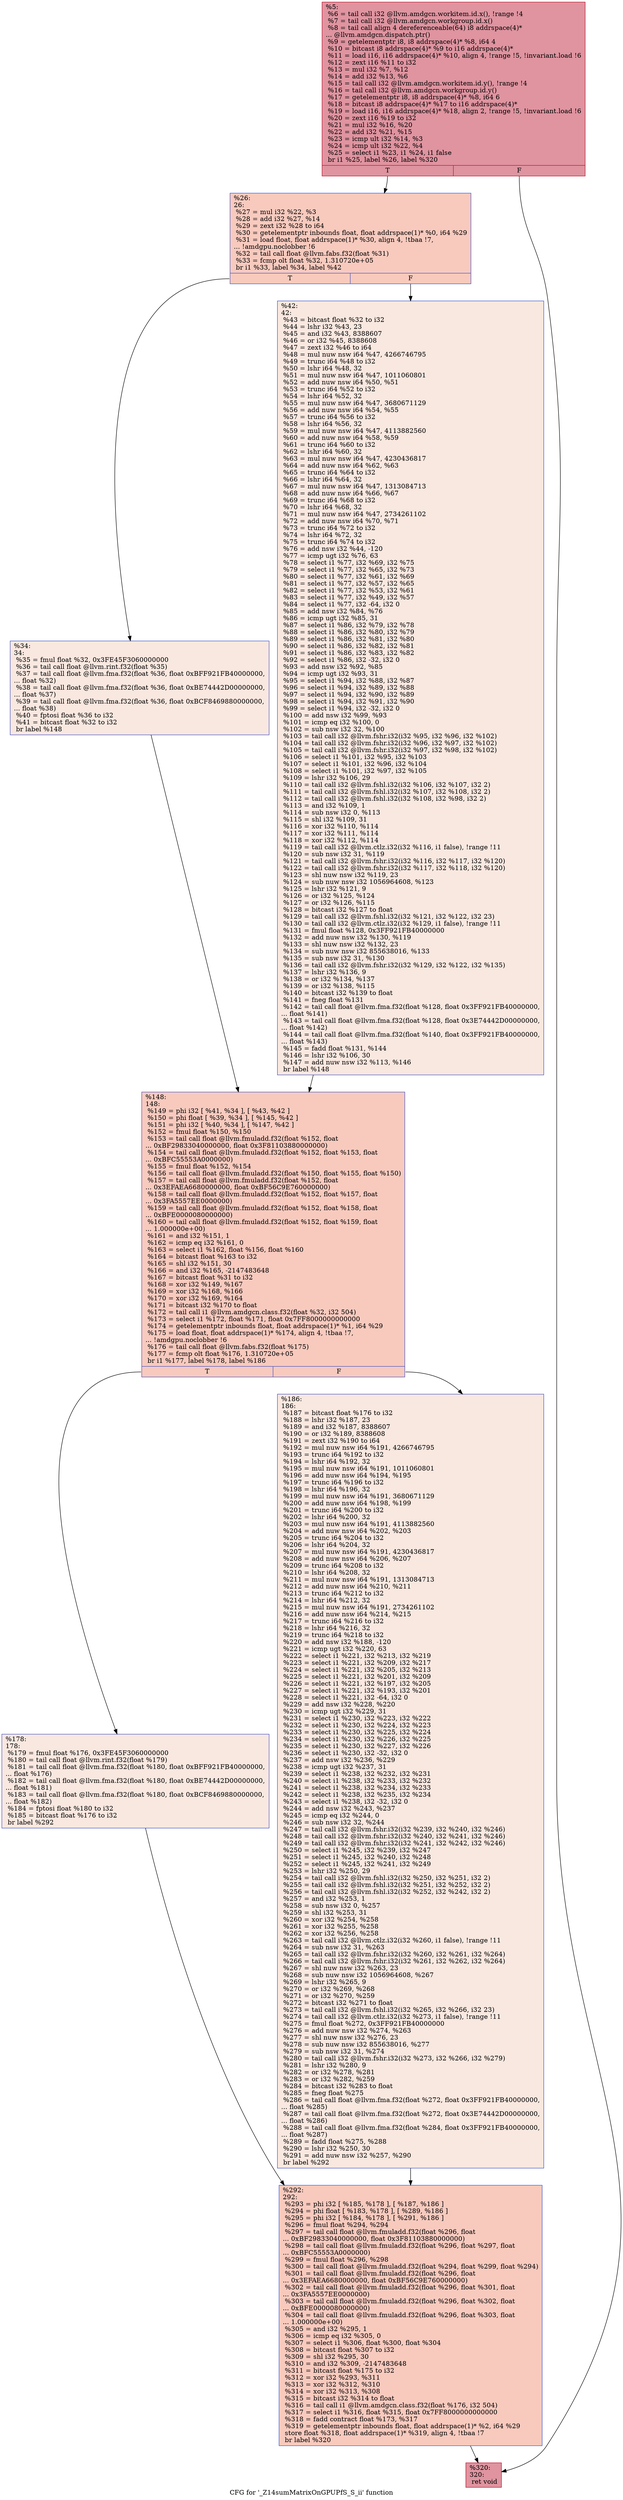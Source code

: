 digraph "CFG for '_Z14sumMatrixOnGPUPfS_S_ii' function" {
	label="CFG for '_Z14sumMatrixOnGPUPfS_S_ii' function";

	Node0x4fc64d0 [shape=record,color="#b70d28ff", style=filled, fillcolor="#b70d2870",label="{%5:\l  %6 = tail call i32 @llvm.amdgcn.workitem.id.x(), !range !4\l  %7 = tail call i32 @llvm.amdgcn.workgroup.id.x()\l  %8 = tail call align 4 dereferenceable(64) i8 addrspace(4)*\l... @llvm.amdgcn.dispatch.ptr()\l  %9 = getelementptr i8, i8 addrspace(4)* %8, i64 4\l  %10 = bitcast i8 addrspace(4)* %9 to i16 addrspace(4)*\l  %11 = load i16, i16 addrspace(4)* %10, align 4, !range !5, !invariant.load !6\l  %12 = zext i16 %11 to i32\l  %13 = mul i32 %7, %12\l  %14 = add i32 %13, %6\l  %15 = tail call i32 @llvm.amdgcn.workitem.id.y(), !range !4\l  %16 = tail call i32 @llvm.amdgcn.workgroup.id.y()\l  %17 = getelementptr i8, i8 addrspace(4)* %8, i64 6\l  %18 = bitcast i8 addrspace(4)* %17 to i16 addrspace(4)*\l  %19 = load i16, i16 addrspace(4)* %18, align 2, !range !5, !invariant.load !6\l  %20 = zext i16 %19 to i32\l  %21 = mul i32 %16, %20\l  %22 = add i32 %21, %15\l  %23 = icmp ult i32 %14, %3\l  %24 = icmp ult i32 %22, %4\l  %25 = select i1 %23, i1 %24, i1 false\l  br i1 %25, label %26, label %320\l|{<s0>T|<s1>F}}"];
	Node0x4fc64d0:s0 -> Node0x4fc9f30;
	Node0x4fc64d0:s1 -> Node0x4fc9fc0;
	Node0x4fc9f30 [shape=record,color="#3d50c3ff", style=filled, fillcolor="#ef886b70",label="{%26:\l26:                                               \l  %27 = mul i32 %22, %3\l  %28 = add i32 %27, %14\l  %29 = zext i32 %28 to i64\l  %30 = getelementptr inbounds float, float addrspace(1)* %0, i64 %29\l  %31 = load float, float addrspace(1)* %30, align 4, !tbaa !7,\l... !amdgpu.noclobber !6\l  %32 = tail call float @llvm.fabs.f32(float %31)\l  %33 = fcmp olt float %32, 1.310720e+05\l  br i1 %33, label %34, label %42\l|{<s0>T|<s1>F}}"];
	Node0x4fc9f30:s0 -> Node0x4fcb330;
	Node0x4fc9f30:s1 -> Node0x4fcb380;
	Node0x4fcb330 [shape=record,color="#3d50c3ff", style=filled, fillcolor="#f1ccb870",label="{%34:\l34:                                               \l  %35 = fmul float %32, 0x3FE45F3060000000\l  %36 = tail call float @llvm.rint.f32(float %35)\l  %37 = tail call float @llvm.fma.f32(float %36, float 0xBFF921FB40000000,\l... float %32)\l  %38 = tail call float @llvm.fma.f32(float %36, float 0xBE74442D00000000,\l... float %37)\l  %39 = tail call float @llvm.fma.f32(float %36, float 0xBCF8469880000000,\l... float %38)\l  %40 = fptosi float %36 to i32\l  %41 = bitcast float %32 to i32\l  br label %148\l}"];
	Node0x4fcb330 -> Node0x4fcbe30;
	Node0x4fcb380 [shape=record,color="#3d50c3ff", style=filled, fillcolor="#f1ccb870",label="{%42:\l42:                                               \l  %43 = bitcast float %32 to i32\l  %44 = lshr i32 %43, 23\l  %45 = and i32 %43, 8388607\l  %46 = or i32 %45, 8388608\l  %47 = zext i32 %46 to i64\l  %48 = mul nuw nsw i64 %47, 4266746795\l  %49 = trunc i64 %48 to i32\l  %50 = lshr i64 %48, 32\l  %51 = mul nuw nsw i64 %47, 1011060801\l  %52 = add nuw nsw i64 %50, %51\l  %53 = trunc i64 %52 to i32\l  %54 = lshr i64 %52, 32\l  %55 = mul nuw nsw i64 %47, 3680671129\l  %56 = add nuw nsw i64 %54, %55\l  %57 = trunc i64 %56 to i32\l  %58 = lshr i64 %56, 32\l  %59 = mul nuw nsw i64 %47, 4113882560\l  %60 = add nuw nsw i64 %58, %59\l  %61 = trunc i64 %60 to i32\l  %62 = lshr i64 %60, 32\l  %63 = mul nuw nsw i64 %47, 4230436817\l  %64 = add nuw nsw i64 %62, %63\l  %65 = trunc i64 %64 to i32\l  %66 = lshr i64 %64, 32\l  %67 = mul nuw nsw i64 %47, 1313084713\l  %68 = add nuw nsw i64 %66, %67\l  %69 = trunc i64 %68 to i32\l  %70 = lshr i64 %68, 32\l  %71 = mul nuw nsw i64 %47, 2734261102\l  %72 = add nuw nsw i64 %70, %71\l  %73 = trunc i64 %72 to i32\l  %74 = lshr i64 %72, 32\l  %75 = trunc i64 %74 to i32\l  %76 = add nsw i32 %44, -120\l  %77 = icmp ugt i32 %76, 63\l  %78 = select i1 %77, i32 %69, i32 %75\l  %79 = select i1 %77, i32 %65, i32 %73\l  %80 = select i1 %77, i32 %61, i32 %69\l  %81 = select i1 %77, i32 %57, i32 %65\l  %82 = select i1 %77, i32 %53, i32 %61\l  %83 = select i1 %77, i32 %49, i32 %57\l  %84 = select i1 %77, i32 -64, i32 0\l  %85 = add nsw i32 %84, %76\l  %86 = icmp ugt i32 %85, 31\l  %87 = select i1 %86, i32 %79, i32 %78\l  %88 = select i1 %86, i32 %80, i32 %79\l  %89 = select i1 %86, i32 %81, i32 %80\l  %90 = select i1 %86, i32 %82, i32 %81\l  %91 = select i1 %86, i32 %83, i32 %82\l  %92 = select i1 %86, i32 -32, i32 0\l  %93 = add nsw i32 %92, %85\l  %94 = icmp ugt i32 %93, 31\l  %95 = select i1 %94, i32 %88, i32 %87\l  %96 = select i1 %94, i32 %89, i32 %88\l  %97 = select i1 %94, i32 %90, i32 %89\l  %98 = select i1 %94, i32 %91, i32 %90\l  %99 = select i1 %94, i32 -32, i32 0\l  %100 = add nsw i32 %99, %93\l  %101 = icmp eq i32 %100, 0\l  %102 = sub nsw i32 32, %100\l  %103 = tail call i32 @llvm.fshr.i32(i32 %95, i32 %96, i32 %102)\l  %104 = tail call i32 @llvm.fshr.i32(i32 %96, i32 %97, i32 %102)\l  %105 = tail call i32 @llvm.fshr.i32(i32 %97, i32 %98, i32 %102)\l  %106 = select i1 %101, i32 %95, i32 %103\l  %107 = select i1 %101, i32 %96, i32 %104\l  %108 = select i1 %101, i32 %97, i32 %105\l  %109 = lshr i32 %106, 29\l  %110 = tail call i32 @llvm.fshl.i32(i32 %106, i32 %107, i32 2)\l  %111 = tail call i32 @llvm.fshl.i32(i32 %107, i32 %108, i32 2)\l  %112 = tail call i32 @llvm.fshl.i32(i32 %108, i32 %98, i32 2)\l  %113 = and i32 %109, 1\l  %114 = sub nsw i32 0, %113\l  %115 = shl i32 %109, 31\l  %116 = xor i32 %110, %114\l  %117 = xor i32 %111, %114\l  %118 = xor i32 %112, %114\l  %119 = tail call i32 @llvm.ctlz.i32(i32 %116, i1 false), !range !11\l  %120 = sub nsw i32 31, %119\l  %121 = tail call i32 @llvm.fshr.i32(i32 %116, i32 %117, i32 %120)\l  %122 = tail call i32 @llvm.fshr.i32(i32 %117, i32 %118, i32 %120)\l  %123 = shl nuw nsw i32 %119, 23\l  %124 = sub nuw nsw i32 1056964608, %123\l  %125 = lshr i32 %121, 9\l  %126 = or i32 %125, %124\l  %127 = or i32 %126, %115\l  %128 = bitcast i32 %127 to float\l  %129 = tail call i32 @llvm.fshl.i32(i32 %121, i32 %122, i32 23)\l  %130 = tail call i32 @llvm.ctlz.i32(i32 %129, i1 false), !range !11\l  %131 = fmul float %128, 0x3FF921FB40000000\l  %132 = add nuw nsw i32 %130, %119\l  %133 = shl nuw nsw i32 %132, 23\l  %134 = sub nuw nsw i32 855638016, %133\l  %135 = sub nsw i32 31, %130\l  %136 = tail call i32 @llvm.fshr.i32(i32 %129, i32 %122, i32 %135)\l  %137 = lshr i32 %136, 9\l  %138 = or i32 %134, %137\l  %139 = or i32 %138, %115\l  %140 = bitcast i32 %139 to float\l  %141 = fneg float %131\l  %142 = tail call float @llvm.fma.f32(float %128, float 0x3FF921FB40000000,\l... float %141)\l  %143 = tail call float @llvm.fma.f32(float %128, float 0x3E74442D00000000,\l... float %142)\l  %144 = tail call float @llvm.fma.f32(float %140, float 0x3FF921FB40000000,\l... float %143)\l  %145 = fadd float %131, %144\l  %146 = lshr i32 %106, 30\l  %147 = add nuw nsw i32 %113, %146\l  br label %148\l}"];
	Node0x4fcb380 -> Node0x4fcbe30;
	Node0x4fcbe30 [shape=record,color="#3d50c3ff", style=filled, fillcolor="#ef886b70",label="{%148:\l148:                                              \l  %149 = phi i32 [ %41, %34 ], [ %43, %42 ]\l  %150 = phi float [ %39, %34 ], [ %145, %42 ]\l  %151 = phi i32 [ %40, %34 ], [ %147, %42 ]\l  %152 = fmul float %150, %150\l  %153 = tail call float @llvm.fmuladd.f32(float %152, float\l... 0xBF29833040000000, float 0x3F81103880000000)\l  %154 = tail call float @llvm.fmuladd.f32(float %152, float %153, float\l... 0xBFC55553A0000000)\l  %155 = fmul float %152, %154\l  %156 = tail call float @llvm.fmuladd.f32(float %150, float %155, float %150)\l  %157 = tail call float @llvm.fmuladd.f32(float %152, float\l... 0x3EFAEA6680000000, float 0xBF56C9E760000000)\l  %158 = tail call float @llvm.fmuladd.f32(float %152, float %157, float\l... 0x3FA5557EE0000000)\l  %159 = tail call float @llvm.fmuladd.f32(float %152, float %158, float\l... 0xBFE0000080000000)\l  %160 = tail call float @llvm.fmuladd.f32(float %152, float %159, float\l... 1.000000e+00)\l  %161 = and i32 %151, 1\l  %162 = icmp eq i32 %161, 0\l  %163 = select i1 %162, float %156, float %160\l  %164 = bitcast float %163 to i32\l  %165 = shl i32 %151, 30\l  %166 = and i32 %165, -2147483648\l  %167 = bitcast float %31 to i32\l  %168 = xor i32 %149, %167\l  %169 = xor i32 %168, %166\l  %170 = xor i32 %169, %164\l  %171 = bitcast i32 %170 to float\l  %172 = tail call i1 @llvm.amdgcn.class.f32(float %32, i32 504)\l  %173 = select i1 %172, float %171, float 0x7FF8000000000000\l  %174 = getelementptr inbounds float, float addrspace(1)* %1, i64 %29\l  %175 = load float, float addrspace(1)* %174, align 4, !tbaa !7,\l... !amdgpu.noclobber !6\l  %176 = tail call float @llvm.fabs.f32(float %175)\l  %177 = fcmp olt float %176, 1.310720e+05\l  br i1 %177, label %178, label %186\l|{<s0>T|<s1>F}}"];
	Node0x4fcbe30:s0 -> Node0x4fd3bf0;
	Node0x4fcbe30:s1 -> Node0x4fd3c80;
	Node0x4fd3bf0 [shape=record,color="#3d50c3ff", style=filled, fillcolor="#f1ccb870",label="{%178:\l178:                                              \l  %179 = fmul float %176, 0x3FE45F3060000000\l  %180 = tail call float @llvm.rint.f32(float %179)\l  %181 = tail call float @llvm.fma.f32(float %180, float 0xBFF921FB40000000,\l... float %176)\l  %182 = tail call float @llvm.fma.f32(float %180, float 0xBE74442D00000000,\l... float %181)\l  %183 = tail call float @llvm.fma.f32(float %180, float 0xBCF8469880000000,\l... float %182)\l  %184 = fptosi float %180 to i32\l  %185 = bitcast float %176 to i32\l  br label %292\l}"];
	Node0x4fd3bf0 -> Node0x4fd43b0;
	Node0x4fd3c80 [shape=record,color="#3d50c3ff", style=filled, fillcolor="#f1ccb870",label="{%186:\l186:                                              \l  %187 = bitcast float %176 to i32\l  %188 = lshr i32 %187, 23\l  %189 = and i32 %187, 8388607\l  %190 = or i32 %189, 8388608\l  %191 = zext i32 %190 to i64\l  %192 = mul nuw nsw i64 %191, 4266746795\l  %193 = trunc i64 %192 to i32\l  %194 = lshr i64 %192, 32\l  %195 = mul nuw nsw i64 %191, 1011060801\l  %196 = add nuw nsw i64 %194, %195\l  %197 = trunc i64 %196 to i32\l  %198 = lshr i64 %196, 32\l  %199 = mul nuw nsw i64 %191, 3680671129\l  %200 = add nuw nsw i64 %198, %199\l  %201 = trunc i64 %200 to i32\l  %202 = lshr i64 %200, 32\l  %203 = mul nuw nsw i64 %191, 4113882560\l  %204 = add nuw nsw i64 %202, %203\l  %205 = trunc i64 %204 to i32\l  %206 = lshr i64 %204, 32\l  %207 = mul nuw nsw i64 %191, 4230436817\l  %208 = add nuw nsw i64 %206, %207\l  %209 = trunc i64 %208 to i32\l  %210 = lshr i64 %208, 32\l  %211 = mul nuw nsw i64 %191, 1313084713\l  %212 = add nuw nsw i64 %210, %211\l  %213 = trunc i64 %212 to i32\l  %214 = lshr i64 %212, 32\l  %215 = mul nuw nsw i64 %191, 2734261102\l  %216 = add nuw nsw i64 %214, %215\l  %217 = trunc i64 %216 to i32\l  %218 = lshr i64 %216, 32\l  %219 = trunc i64 %218 to i32\l  %220 = add nsw i32 %188, -120\l  %221 = icmp ugt i32 %220, 63\l  %222 = select i1 %221, i32 %213, i32 %219\l  %223 = select i1 %221, i32 %209, i32 %217\l  %224 = select i1 %221, i32 %205, i32 %213\l  %225 = select i1 %221, i32 %201, i32 %209\l  %226 = select i1 %221, i32 %197, i32 %205\l  %227 = select i1 %221, i32 %193, i32 %201\l  %228 = select i1 %221, i32 -64, i32 0\l  %229 = add nsw i32 %228, %220\l  %230 = icmp ugt i32 %229, 31\l  %231 = select i1 %230, i32 %223, i32 %222\l  %232 = select i1 %230, i32 %224, i32 %223\l  %233 = select i1 %230, i32 %225, i32 %224\l  %234 = select i1 %230, i32 %226, i32 %225\l  %235 = select i1 %230, i32 %227, i32 %226\l  %236 = select i1 %230, i32 -32, i32 0\l  %237 = add nsw i32 %236, %229\l  %238 = icmp ugt i32 %237, 31\l  %239 = select i1 %238, i32 %232, i32 %231\l  %240 = select i1 %238, i32 %233, i32 %232\l  %241 = select i1 %238, i32 %234, i32 %233\l  %242 = select i1 %238, i32 %235, i32 %234\l  %243 = select i1 %238, i32 -32, i32 0\l  %244 = add nsw i32 %243, %237\l  %245 = icmp eq i32 %244, 0\l  %246 = sub nsw i32 32, %244\l  %247 = tail call i32 @llvm.fshr.i32(i32 %239, i32 %240, i32 %246)\l  %248 = tail call i32 @llvm.fshr.i32(i32 %240, i32 %241, i32 %246)\l  %249 = tail call i32 @llvm.fshr.i32(i32 %241, i32 %242, i32 %246)\l  %250 = select i1 %245, i32 %239, i32 %247\l  %251 = select i1 %245, i32 %240, i32 %248\l  %252 = select i1 %245, i32 %241, i32 %249\l  %253 = lshr i32 %250, 29\l  %254 = tail call i32 @llvm.fshl.i32(i32 %250, i32 %251, i32 2)\l  %255 = tail call i32 @llvm.fshl.i32(i32 %251, i32 %252, i32 2)\l  %256 = tail call i32 @llvm.fshl.i32(i32 %252, i32 %242, i32 2)\l  %257 = and i32 %253, 1\l  %258 = sub nsw i32 0, %257\l  %259 = shl i32 %253, 31\l  %260 = xor i32 %254, %258\l  %261 = xor i32 %255, %258\l  %262 = xor i32 %256, %258\l  %263 = tail call i32 @llvm.ctlz.i32(i32 %260, i1 false), !range !11\l  %264 = sub nsw i32 31, %263\l  %265 = tail call i32 @llvm.fshr.i32(i32 %260, i32 %261, i32 %264)\l  %266 = tail call i32 @llvm.fshr.i32(i32 %261, i32 %262, i32 %264)\l  %267 = shl nuw nsw i32 %263, 23\l  %268 = sub nuw nsw i32 1056964608, %267\l  %269 = lshr i32 %265, 9\l  %270 = or i32 %269, %268\l  %271 = or i32 %270, %259\l  %272 = bitcast i32 %271 to float\l  %273 = tail call i32 @llvm.fshl.i32(i32 %265, i32 %266, i32 23)\l  %274 = tail call i32 @llvm.ctlz.i32(i32 %273, i1 false), !range !11\l  %275 = fmul float %272, 0x3FF921FB40000000\l  %276 = add nuw nsw i32 %274, %263\l  %277 = shl nuw nsw i32 %276, 23\l  %278 = sub nuw nsw i32 855638016, %277\l  %279 = sub nsw i32 31, %274\l  %280 = tail call i32 @llvm.fshr.i32(i32 %273, i32 %266, i32 %279)\l  %281 = lshr i32 %280, 9\l  %282 = or i32 %278, %281\l  %283 = or i32 %282, %259\l  %284 = bitcast i32 %283 to float\l  %285 = fneg float %275\l  %286 = tail call float @llvm.fma.f32(float %272, float 0x3FF921FB40000000,\l... float %285)\l  %287 = tail call float @llvm.fma.f32(float %272, float 0x3E74442D00000000,\l... float %286)\l  %288 = tail call float @llvm.fma.f32(float %284, float 0x3FF921FB40000000,\l... float %287)\l  %289 = fadd float %275, %288\l  %290 = lshr i32 %250, 30\l  %291 = add nuw nsw i32 %257, %290\l  br label %292\l}"];
	Node0x4fd3c80 -> Node0x4fd43b0;
	Node0x4fd43b0 [shape=record,color="#3d50c3ff", style=filled, fillcolor="#ef886b70",label="{%292:\l292:                                              \l  %293 = phi i32 [ %185, %178 ], [ %187, %186 ]\l  %294 = phi float [ %183, %178 ], [ %289, %186 ]\l  %295 = phi i32 [ %184, %178 ], [ %291, %186 ]\l  %296 = fmul float %294, %294\l  %297 = tail call float @llvm.fmuladd.f32(float %296, float\l... 0xBF29833040000000, float 0x3F81103880000000)\l  %298 = tail call float @llvm.fmuladd.f32(float %296, float %297, float\l... 0xBFC55553A0000000)\l  %299 = fmul float %296, %298\l  %300 = tail call float @llvm.fmuladd.f32(float %294, float %299, float %294)\l  %301 = tail call float @llvm.fmuladd.f32(float %296, float\l... 0x3EFAEA6680000000, float 0xBF56C9E760000000)\l  %302 = tail call float @llvm.fmuladd.f32(float %296, float %301, float\l... 0x3FA5557EE0000000)\l  %303 = tail call float @llvm.fmuladd.f32(float %296, float %302, float\l... 0xBFE0000080000000)\l  %304 = tail call float @llvm.fmuladd.f32(float %296, float %303, float\l... 1.000000e+00)\l  %305 = and i32 %295, 1\l  %306 = icmp eq i32 %305, 0\l  %307 = select i1 %306, float %300, float %304\l  %308 = bitcast float %307 to i32\l  %309 = shl i32 %295, 30\l  %310 = and i32 %309, -2147483648\l  %311 = bitcast float %175 to i32\l  %312 = xor i32 %293, %311\l  %313 = xor i32 %312, %310\l  %314 = xor i32 %313, %308\l  %315 = bitcast i32 %314 to float\l  %316 = tail call i1 @llvm.amdgcn.class.f32(float %176, i32 504)\l  %317 = select i1 %316, float %315, float 0x7FF8000000000000\l  %318 = fadd contract float %173, %317\l  %319 = getelementptr inbounds float, float addrspace(1)* %2, i64 %29\l  store float %318, float addrspace(1)* %319, align 4, !tbaa !7\l  br label %320\l}"];
	Node0x4fd43b0 -> Node0x4fc9fc0;
	Node0x4fc9fc0 [shape=record,color="#b70d28ff", style=filled, fillcolor="#b70d2870",label="{%320:\l320:                                              \l  ret void\l}"];
}
